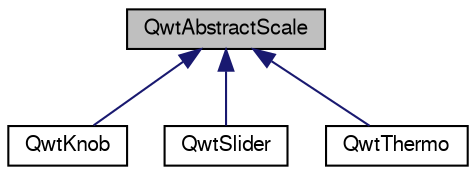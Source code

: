 digraph G
{
  edge [fontname="FreeSans",fontsize="10",labelfontname="FreeSans",labelfontsize="10"];
  node [fontname="FreeSans",fontsize="10",shape=record];
  Node1 [label="QwtAbstractScale",height=0.2,width=0.4,color="black", fillcolor="grey75", style="filled" fontcolor="black"];
  Node1 -> Node2 [dir="back",color="midnightblue",fontsize="10",style="solid",fontname="FreeSans"];
  Node2 [label="QwtKnob",height=0.2,width=0.4,color="black", fillcolor="white", style="filled",URL="$class_qwt_knob.html",tooltip="The Knob Widget."];
  Node1 -> Node3 [dir="back",color="midnightblue",fontsize="10",style="solid",fontname="FreeSans"];
  Node3 [label="QwtSlider",height=0.2,width=0.4,color="black", fillcolor="white", style="filled",URL="$class_qwt_slider.html",tooltip="The Slider Widget."];
  Node1 -> Node4 [dir="back",color="midnightblue",fontsize="10",style="solid",fontname="FreeSans"];
  Node4 [label="QwtThermo",height=0.2,width=0.4,color="black", fillcolor="white", style="filled",URL="$class_qwt_thermo.html",tooltip="The Thermometer Widget."];
}
